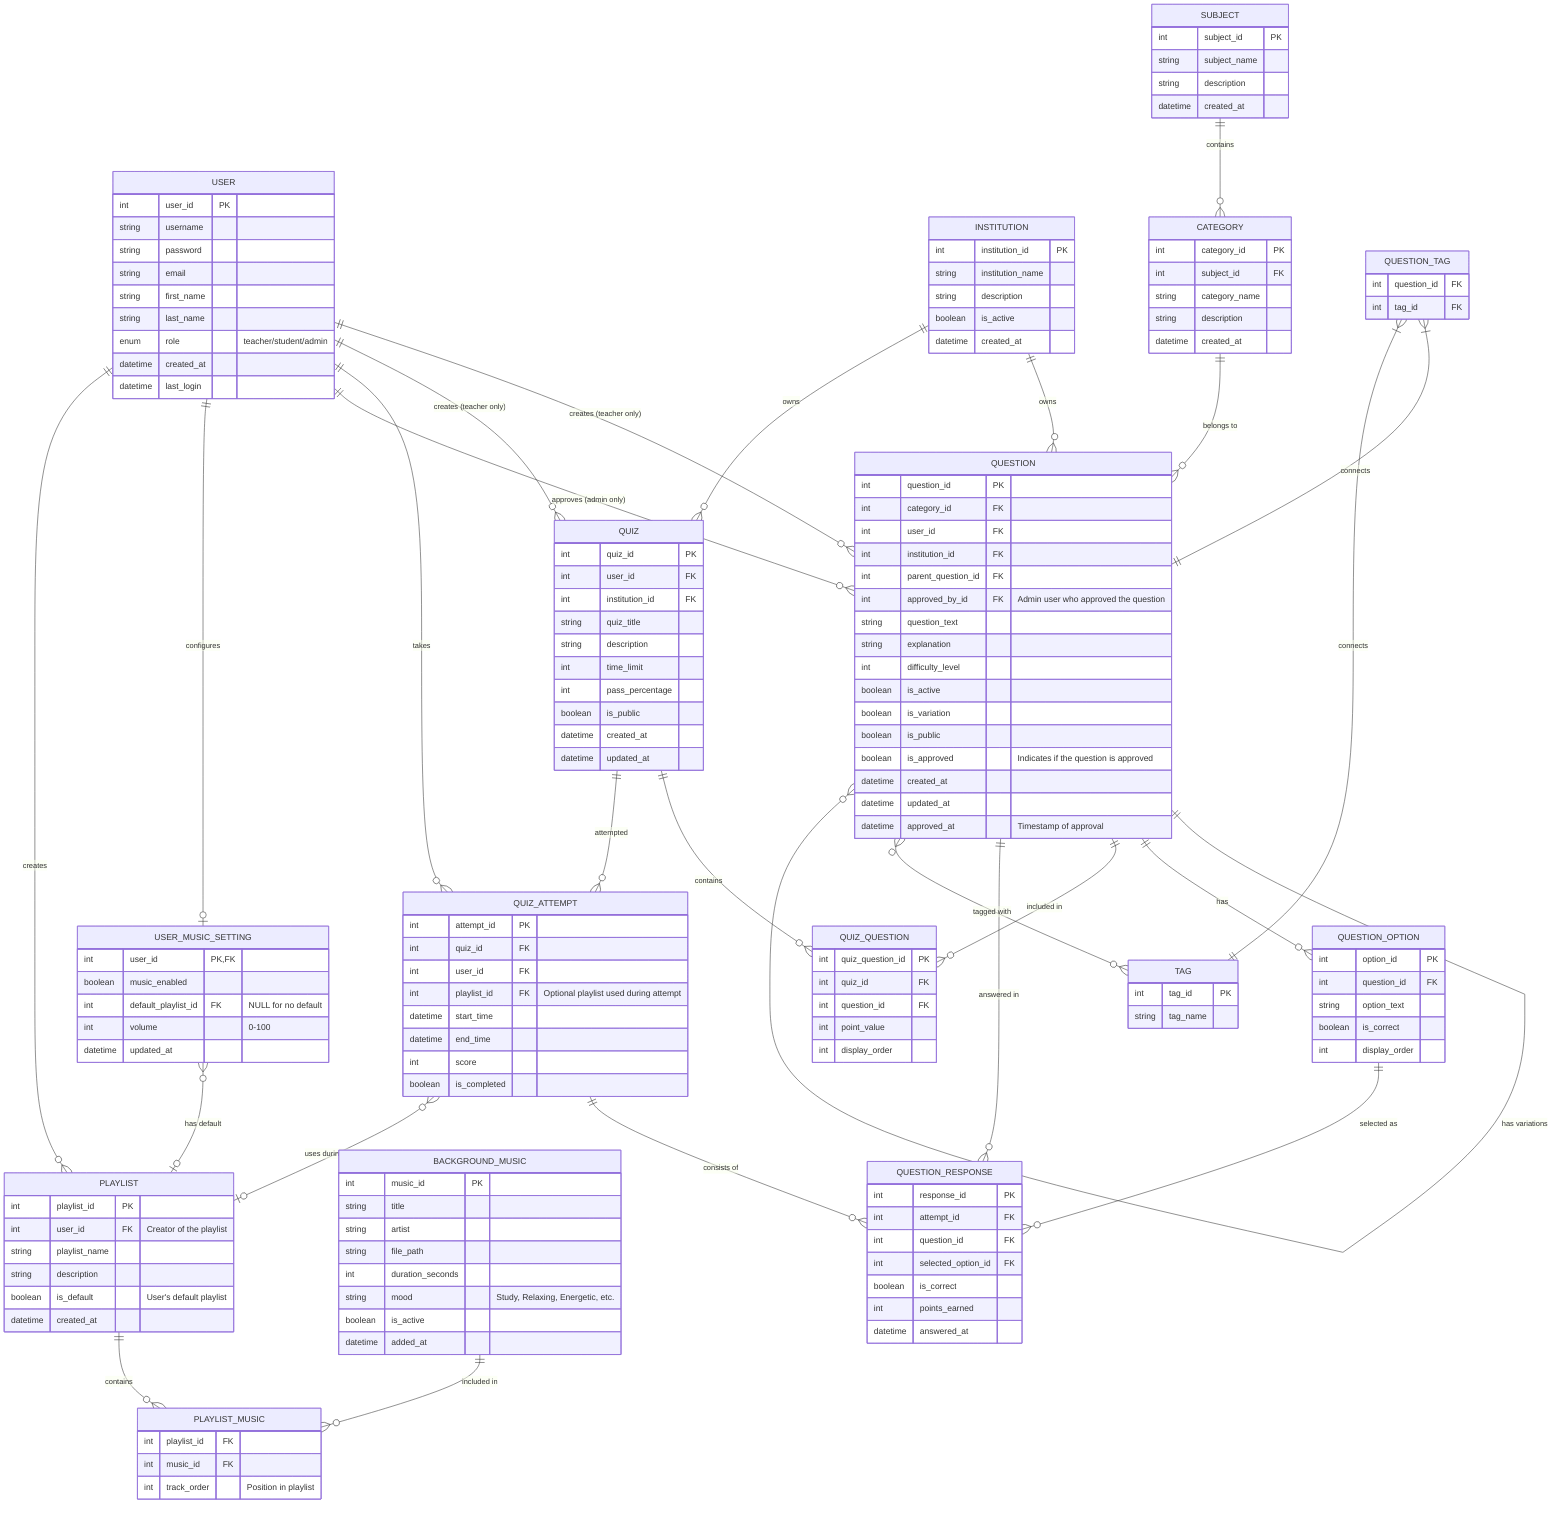 erDiagram
    %% Existing Entities
    USER {
        int user_id PK
        string username
        string password
        string email
        string first_name
        string last_name
        enum role "teacher/student/admin"
        
        datetime created_at
        datetime last_login
    }
    
    INSTITUTION {
        int institution_id PK
        string institution_name
        string description
        boolean is_active
        datetime created_at
    }
    
    SUBJECT {
        int subject_id PK
        string subject_name
        string description
        datetime created_at
    }
    
    CATEGORY {
        int category_id PK
        int subject_id FK
        string category_name
        string description
        datetime created_at
    }
    
    QUESTION {
        int question_id PK
        int category_id FK
        int user_id FK
        int institution_id FK
        int parent_question_id FK
        int approved_by_id FK "Admin user who approved the question"
        string question_text
        string explanation
        int difficulty_level
        boolean is_active
        boolean is_variation
        boolean is_public
        boolean is_approved "Indicates if the question is approved"
        datetime created_at
        datetime updated_at
        datetime approved_at "Timestamp of approval"
    }
    
    QUESTION_OPTION {
        int option_id PK
        int question_id FK
        string option_text
        boolean is_correct
        int display_order
    }
    
    QUIZ {
        int quiz_id PK
        int user_id FK
        int institution_id FK
        string quiz_title
        string description
        int time_limit
        int pass_percentage
        boolean is_public
        datetime created_at
        datetime updated_at
    }
    
    QUIZ_QUESTION {
        int quiz_question_id PK
        int quiz_id FK
        int question_id FK
        int point_value
        int display_order
    }
    
    QUIZ_ATTEMPT {
        int attempt_id PK
        int quiz_id FK
        int user_id FK
        int playlist_id FK "Optional playlist used during attempt"
        datetime start_time
        datetime end_time
        int score
        boolean is_completed
    }
    
    QUESTION_RESPONSE {
        int response_id PK
        int attempt_id FK
        int question_id FK
        int selected_option_id FK
        boolean is_correct
        int points_earned
        datetime answered_at
    }
    
    TAG {
        int tag_id PK
        string tag_name
    }
    
    QUESTION_TAG {
        int question_id FK
        int tag_id FK
    }
    
    %% Simple Music Entities
    BACKGROUND_MUSIC {
        int music_id PK
        string title
        string artist
        string file_path
        int duration_seconds
        string mood "Study, Relaxing, Energetic, etc."
        boolean is_active
        datetime added_at
    }
    
    USER_MUSIC_SETTING {
        int user_id PK, FK
        boolean music_enabled
        int default_playlist_id FK "NULL for no default"
        int volume "0-100"
        datetime updated_at
    }
    
    %% Simple Playlist Entities
    PLAYLIST {
        int playlist_id PK
        int user_id FK "Creator of the playlist"
        string playlist_name
        string description
        boolean is_default "User's default playlist"
        datetime created_at
    }
    
    PLAYLIST_MUSIC {
        int playlist_id FK
        int music_id FK
        int track_order "Position in playlist"
    }

    %% Existing Relationships
    USER ||--o{ QUESTION : "creates (teacher only)"
    USER ||--o{ QUIZ : "creates (teacher only)"
    USER ||--o{ QUIZ_ATTEMPT : "takes"
    USER ||--o{ QUESTION : "approves (admin only)"
    
    SUBJECT ||--o{ CATEGORY : "contains"
    
    CATEGORY ||--o{ QUESTION : "belongs to"
    
    QUESTION ||--o{ QUESTION : "has variations"
    
    QUESTION ||--o{ QUESTION_OPTION : "has"
    QUESTION ||--o{ QUIZ_QUESTION : "included in"
    QUESTION ||--o{ QUESTION_RESPONSE : "answered in"
    
    QUIZ ||--o{ QUIZ_QUESTION : "contains"
    QUIZ ||--o{ QUIZ_ATTEMPT : "attempted"
    
    QUIZ_ATTEMPT ||--o{ QUESTION_RESPONSE : "consists of"
    
    QUESTION_OPTION ||--o{ QUESTION_RESPONSE : "selected as"
    
    QUESTION }o--o{ TAG : "tagged with"
    QUESTION_TAG }|--|| QUESTION : "connects"
    QUESTION_TAG }|--|| TAG : "connects"
    
    %% Simplified Music & Playlist Relationships
    USER ||--o| USER_MUSIC_SETTING : "configures"
    USER_MUSIC_SETTING }o--o| PLAYLIST : "has default"
    
    USER ||--o{ PLAYLIST : "creates"
    
    QUIZ_ATTEMPT }o--o| PLAYLIST : "uses during attempt"
    
    PLAYLIST ||--o{ PLAYLIST_MUSIC : "contains"
    BACKGROUND_MUSIC ||--o{ PLAYLIST_MUSIC : "included in"
    
    %% Institution Relationships
    INSTITUTION ||--o{ QUESTION : "owns"
    INSTITUTION ||--o{ QUIZ : "owns"